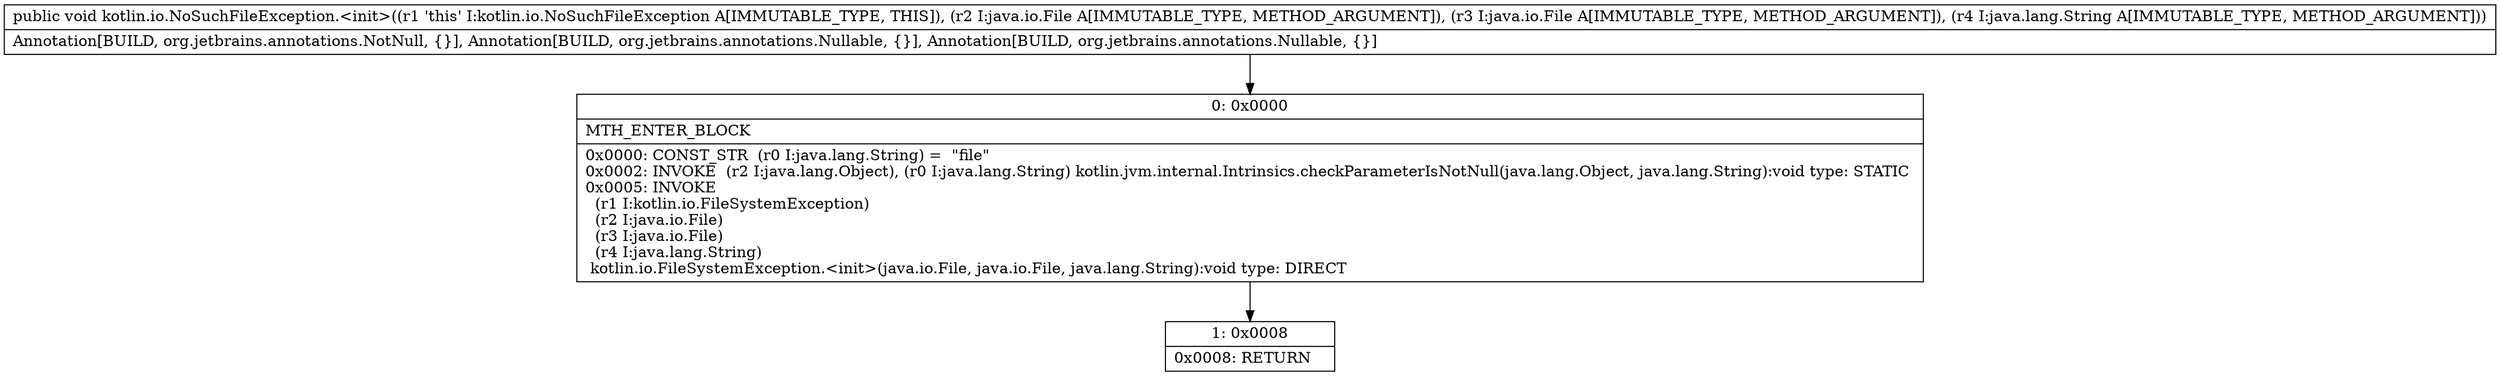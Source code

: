 digraph "CFG forkotlin.io.NoSuchFileException.\<init\>(Ljava\/io\/File;Ljava\/io\/File;Ljava\/lang\/String;)V" {
Node_0 [shape=record,label="{0\:\ 0x0000|MTH_ENTER_BLOCK\l|0x0000: CONST_STR  (r0 I:java.lang.String) =  \"file\" \l0x0002: INVOKE  (r2 I:java.lang.Object), (r0 I:java.lang.String) kotlin.jvm.internal.Intrinsics.checkParameterIsNotNull(java.lang.Object, java.lang.String):void type: STATIC \l0x0005: INVOKE  \l  (r1 I:kotlin.io.FileSystemException)\l  (r2 I:java.io.File)\l  (r3 I:java.io.File)\l  (r4 I:java.lang.String)\l kotlin.io.FileSystemException.\<init\>(java.io.File, java.io.File, java.lang.String):void type: DIRECT \l}"];
Node_1 [shape=record,label="{1\:\ 0x0008|0x0008: RETURN   \l}"];
MethodNode[shape=record,label="{public void kotlin.io.NoSuchFileException.\<init\>((r1 'this' I:kotlin.io.NoSuchFileException A[IMMUTABLE_TYPE, THIS]), (r2 I:java.io.File A[IMMUTABLE_TYPE, METHOD_ARGUMENT]), (r3 I:java.io.File A[IMMUTABLE_TYPE, METHOD_ARGUMENT]), (r4 I:java.lang.String A[IMMUTABLE_TYPE, METHOD_ARGUMENT]))  | Annotation[BUILD, org.jetbrains.annotations.NotNull, \{\}], Annotation[BUILD, org.jetbrains.annotations.Nullable, \{\}], Annotation[BUILD, org.jetbrains.annotations.Nullable, \{\}]\l}"];
MethodNode -> Node_0;
Node_0 -> Node_1;
}

